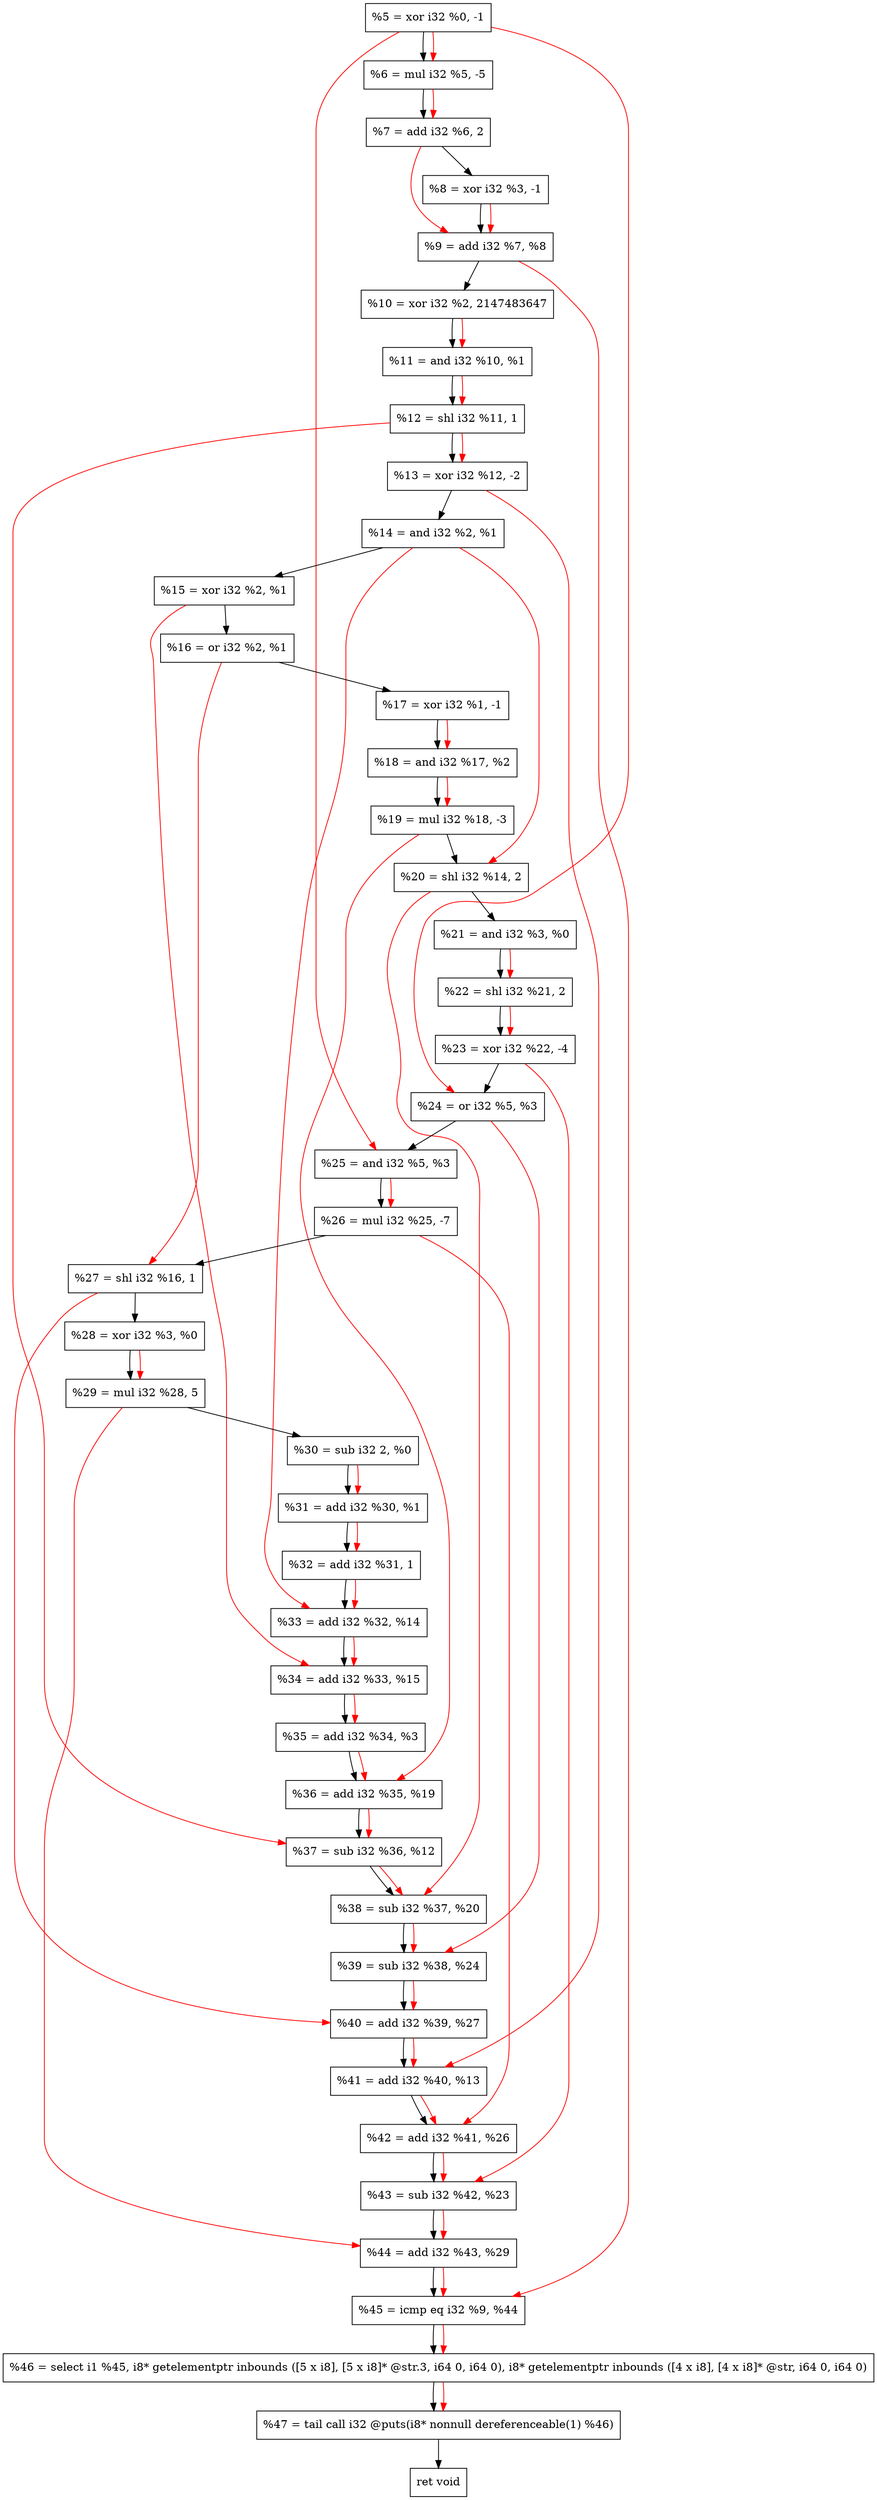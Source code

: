 digraph "DFG for'crackme' function" {
	Node0x1b66140[shape=record, label="  %5 = xor i32 %0, -1"];
	Node0x1b661e0[shape=record, label="  %6 = mul i32 %5, -5"];
	Node0x1b66280[shape=record, label="  %7 = add i32 %6, 2"];
	Node0x1b662f0[shape=record, label="  %8 = xor i32 %3, -1"];
	Node0x1b66360[shape=record, label="  %9 = add i32 %7, %8"];
	Node0x1b66400[shape=record, label="  %10 = xor i32 %2, 2147483647"];
	Node0x1b66470[shape=record, label="  %11 = and i32 %10, %1"];
	Node0x1b66510[shape=record, label="  %12 = shl i32 %11, 1"];
	Node0x1b665b0[shape=record, label="  %13 = xor i32 %12, -2"];
	Node0x1b66620[shape=record, label="  %14 = and i32 %2, %1"];
	Node0x1b66690[shape=record, label="  %15 = xor i32 %2, %1"];
	Node0x1b66700[shape=record, label="  %16 = or i32 %2, %1"];
	Node0x1b66770[shape=record, label="  %17 = xor i32 %1, -1"];
	Node0x1b667e0[shape=record, label="  %18 = and i32 %17, %2"];
	Node0x1b66880[shape=record, label="  %19 = mul i32 %18, -3"];
	Node0x1b668f0[shape=record, label="  %20 = shl i32 %14, 2"];
	Node0x1b66960[shape=record, label="  %21 = and i32 %3, %0"];
	Node0x1b669d0[shape=record, label="  %22 = shl i32 %21, 2"];
	Node0x1b66a70[shape=record, label="  %23 = xor i32 %22, -4"];
	Node0x1b66ae0[shape=record, label="  %24 = or i32 %5, %3"];
	Node0x1b66b50[shape=record, label="  %25 = and i32 %5, %3"];
	Node0x1b66bf0[shape=record, label="  %26 = mul i32 %25, -7"];
	Node0x1b66c60[shape=record, label="  %27 = shl i32 %16, 1"];
	Node0x1b66cd0[shape=record, label="  %28 = xor i32 %3, %0"];
	Node0x1b66d70[shape=record, label="  %29 = mul i32 %28, 5"];
	Node0x1b66de0[shape=record, label="  %30 = sub i32 2, %0"];
	Node0x1b66e50[shape=record, label="  %31 = add i32 %30, %1"];
	Node0x1b66ec0[shape=record, label="  %32 = add i32 %31, 1"];
	Node0x1b67140[shape=record, label="  %33 = add i32 %32, %14"];
	Node0x1b671b0[shape=record, label="  %34 = add i32 %33, %15"];
	Node0x1b67220[shape=record, label="  %35 = add i32 %34, %3"];
	Node0x1b67290[shape=record, label="  %36 = add i32 %35, %19"];
	Node0x1b67300[shape=record, label="  %37 = sub i32 %36, %12"];
	Node0x1b67370[shape=record, label="  %38 = sub i32 %37, %20"];
	Node0x1b673e0[shape=record, label="  %39 = sub i32 %38, %24"];
	Node0x1b67450[shape=record, label="  %40 = add i32 %39, %27"];
	Node0x1b674c0[shape=record, label="  %41 = add i32 %40, %13"];
	Node0x1b67530[shape=record, label="  %42 = add i32 %41, %26"];
	Node0x1b675a0[shape=record, label="  %43 = sub i32 %42, %23"];
	Node0x1b67610[shape=record, label="  %44 = add i32 %43, %29"];
	Node0x1b67680[shape=record, label="  %45 = icmp eq i32 %9, %44"];
	Node0x1b06268[shape=record, label="  %46 = select i1 %45, i8* getelementptr inbounds ([5 x i8], [5 x i8]* @str.3, i64 0, i64 0), i8* getelementptr inbounds ([4 x i8], [4 x i8]* @str, i64 0, i64 0)"];
	Node0x1b67b20[shape=record, label="  %47 = tail call i32 @puts(i8* nonnull dereferenceable(1) %46)"];
	Node0x1b67b70[shape=record, label="  ret void"];
	Node0x1b66140 -> Node0x1b661e0;
	Node0x1b661e0 -> Node0x1b66280;
	Node0x1b66280 -> Node0x1b662f0;
	Node0x1b662f0 -> Node0x1b66360;
	Node0x1b66360 -> Node0x1b66400;
	Node0x1b66400 -> Node0x1b66470;
	Node0x1b66470 -> Node0x1b66510;
	Node0x1b66510 -> Node0x1b665b0;
	Node0x1b665b0 -> Node0x1b66620;
	Node0x1b66620 -> Node0x1b66690;
	Node0x1b66690 -> Node0x1b66700;
	Node0x1b66700 -> Node0x1b66770;
	Node0x1b66770 -> Node0x1b667e0;
	Node0x1b667e0 -> Node0x1b66880;
	Node0x1b66880 -> Node0x1b668f0;
	Node0x1b668f0 -> Node0x1b66960;
	Node0x1b66960 -> Node0x1b669d0;
	Node0x1b669d0 -> Node0x1b66a70;
	Node0x1b66a70 -> Node0x1b66ae0;
	Node0x1b66ae0 -> Node0x1b66b50;
	Node0x1b66b50 -> Node0x1b66bf0;
	Node0x1b66bf0 -> Node0x1b66c60;
	Node0x1b66c60 -> Node0x1b66cd0;
	Node0x1b66cd0 -> Node0x1b66d70;
	Node0x1b66d70 -> Node0x1b66de0;
	Node0x1b66de0 -> Node0x1b66e50;
	Node0x1b66e50 -> Node0x1b66ec0;
	Node0x1b66ec0 -> Node0x1b67140;
	Node0x1b67140 -> Node0x1b671b0;
	Node0x1b671b0 -> Node0x1b67220;
	Node0x1b67220 -> Node0x1b67290;
	Node0x1b67290 -> Node0x1b67300;
	Node0x1b67300 -> Node0x1b67370;
	Node0x1b67370 -> Node0x1b673e0;
	Node0x1b673e0 -> Node0x1b67450;
	Node0x1b67450 -> Node0x1b674c0;
	Node0x1b674c0 -> Node0x1b67530;
	Node0x1b67530 -> Node0x1b675a0;
	Node0x1b675a0 -> Node0x1b67610;
	Node0x1b67610 -> Node0x1b67680;
	Node0x1b67680 -> Node0x1b06268;
	Node0x1b06268 -> Node0x1b67b20;
	Node0x1b67b20 -> Node0x1b67b70;
edge [color=red]
	Node0x1b66140 -> Node0x1b661e0;
	Node0x1b661e0 -> Node0x1b66280;
	Node0x1b66280 -> Node0x1b66360;
	Node0x1b662f0 -> Node0x1b66360;
	Node0x1b66400 -> Node0x1b66470;
	Node0x1b66470 -> Node0x1b66510;
	Node0x1b66510 -> Node0x1b665b0;
	Node0x1b66770 -> Node0x1b667e0;
	Node0x1b667e0 -> Node0x1b66880;
	Node0x1b66620 -> Node0x1b668f0;
	Node0x1b66960 -> Node0x1b669d0;
	Node0x1b669d0 -> Node0x1b66a70;
	Node0x1b66140 -> Node0x1b66ae0;
	Node0x1b66140 -> Node0x1b66b50;
	Node0x1b66b50 -> Node0x1b66bf0;
	Node0x1b66700 -> Node0x1b66c60;
	Node0x1b66cd0 -> Node0x1b66d70;
	Node0x1b66de0 -> Node0x1b66e50;
	Node0x1b66e50 -> Node0x1b66ec0;
	Node0x1b66ec0 -> Node0x1b67140;
	Node0x1b66620 -> Node0x1b67140;
	Node0x1b67140 -> Node0x1b671b0;
	Node0x1b66690 -> Node0x1b671b0;
	Node0x1b671b0 -> Node0x1b67220;
	Node0x1b67220 -> Node0x1b67290;
	Node0x1b66880 -> Node0x1b67290;
	Node0x1b67290 -> Node0x1b67300;
	Node0x1b66510 -> Node0x1b67300;
	Node0x1b67300 -> Node0x1b67370;
	Node0x1b668f0 -> Node0x1b67370;
	Node0x1b67370 -> Node0x1b673e0;
	Node0x1b66ae0 -> Node0x1b673e0;
	Node0x1b673e0 -> Node0x1b67450;
	Node0x1b66c60 -> Node0x1b67450;
	Node0x1b67450 -> Node0x1b674c0;
	Node0x1b665b0 -> Node0x1b674c0;
	Node0x1b674c0 -> Node0x1b67530;
	Node0x1b66bf0 -> Node0x1b67530;
	Node0x1b67530 -> Node0x1b675a0;
	Node0x1b66a70 -> Node0x1b675a0;
	Node0x1b675a0 -> Node0x1b67610;
	Node0x1b66d70 -> Node0x1b67610;
	Node0x1b66360 -> Node0x1b67680;
	Node0x1b67610 -> Node0x1b67680;
	Node0x1b67680 -> Node0x1b06268;
	Node0x1b06268 -> Node0x1b67b20;
}
